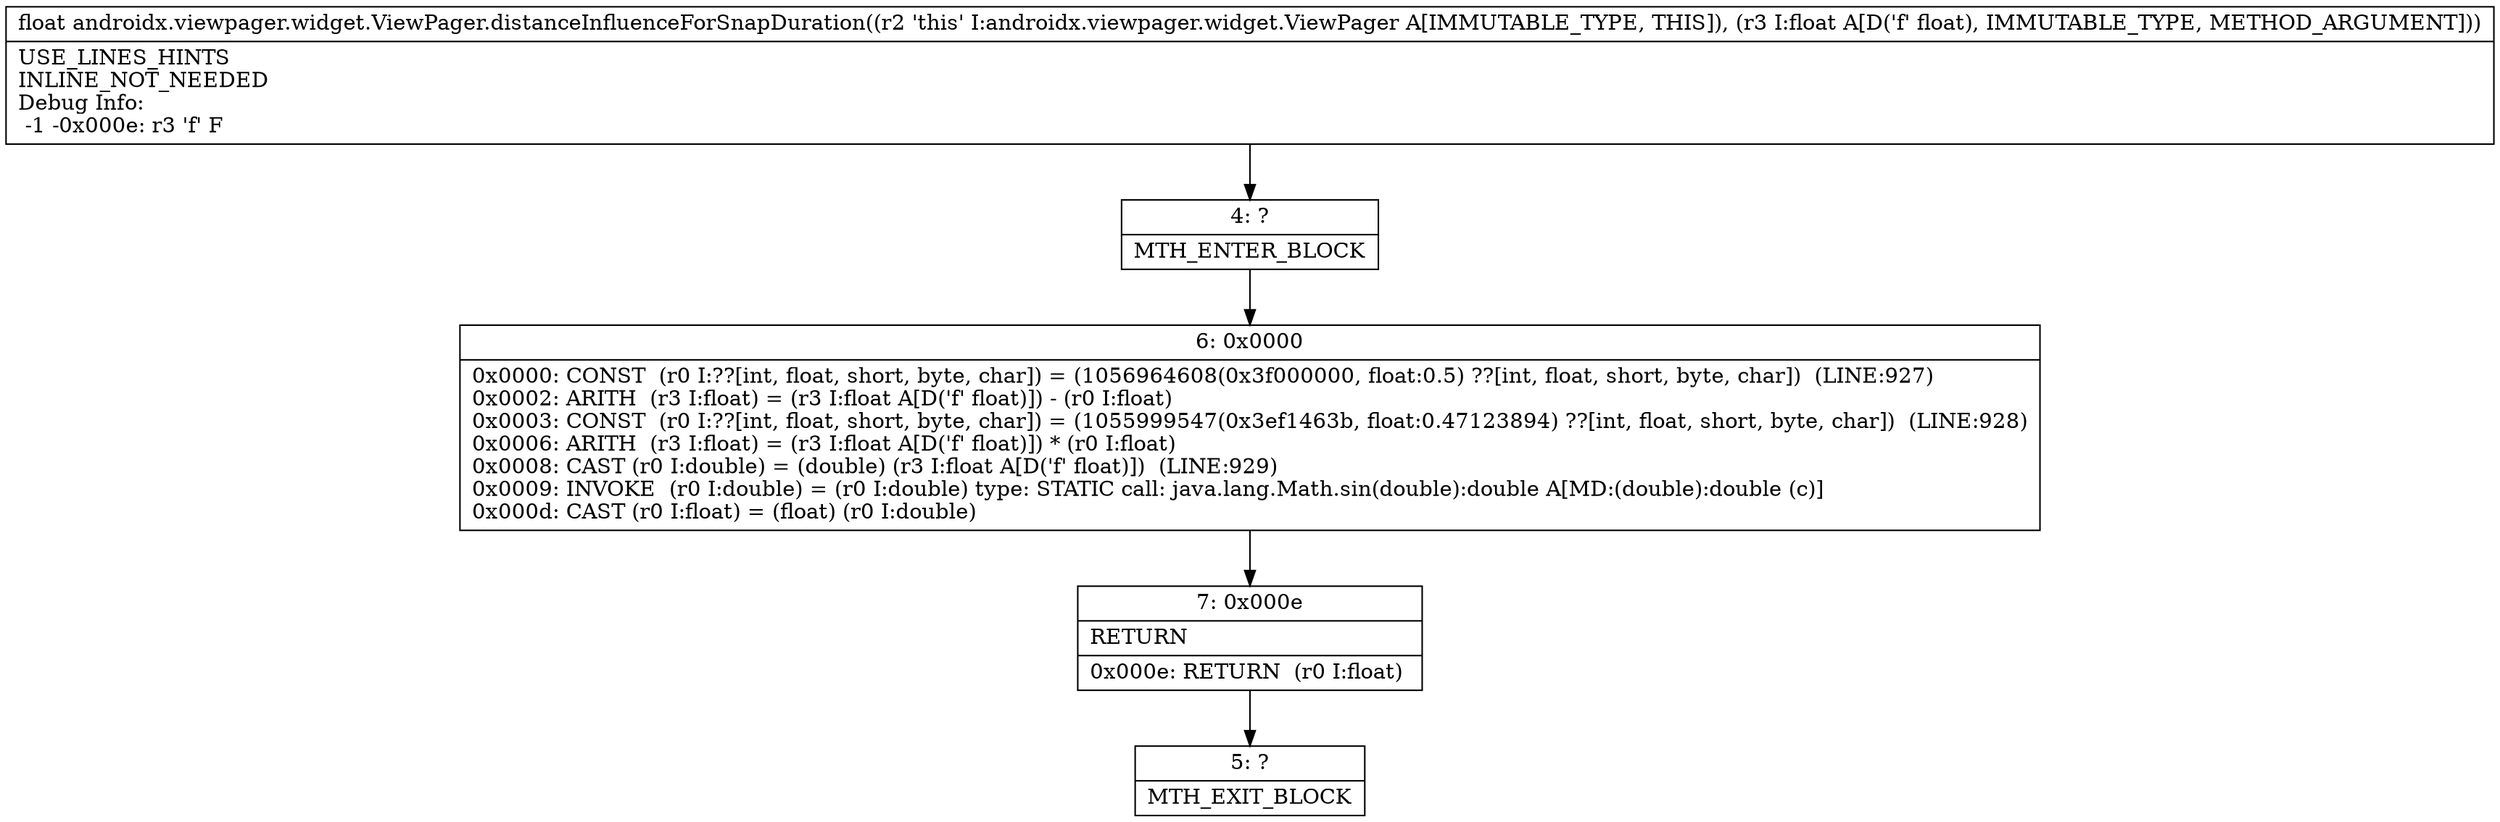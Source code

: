 digraph "CFG forandroidx.viewpager.widget.ViewPager.distanceInfluenceForSnapDuration(F)F" {
Node_4 [shape=record,label="{4\:\ ?|MTH_ENTER_BLOCK\l}"];
Node_6 [shape=record,label="{6\:\ 0x0000|0x0000: CONST  (r0 I:??[int, float, short, byte, char]) = (1056964608(0x3f000000, float:0.5) ??[int, float, short, byte, char])  (LINE:927)\l0x0002: ARITH  (r3 I:float) = (r3 I:float A[D('f' float)]) \- (r0 I:float) \l0x0003: CONST  (r0 I:??[int, float, short, byte, char]) = (1055999547(0x3ef1463b, float:0.47123894) ??[int, float, short, byte, char])  (LINE:928)\l0x0006: ARITH  (r3 I:float) = (r3 I:float A[D('f' float)]) * (r0 I:float) \l0x0008: CAST (r0 I:double) = (double) (r3 I:float A[D('f' float)])  (LINE:929)\l0x0009: INVOKE  (r0 I:double) = (r0 I:double) type: STATIC call: java.lang.Math.sin(double):double A[MD:(double):double (c)]\l0x000d: CAST (r0 I:float) = (float) (r0 I:double) \l}"];
Node_7 [shape=record,label="{7\:\ 0x000e|RETURN\l|0x000e: RETURN  (r0 I:float) \l}"];
Node_5 [shape=record,label="{5\:\ ?|MTH_EXIT_BLOCK\l}"];
MethodNode[shape=record,label="{float androidx.viewpager.widget.ViewPager.distanceInfluenceForSnapDuration((r2 'this' I:androidx.viewpager.widget.ViewPager A[IMMUTABLE_TYPE, THIS]), (r3 I:float A[D('f' float), IMMUTABLE_TYPE, METHOD_ARGUMENT]))  | USE_LINES_HINTS\lINLINE_NOT_NEEDED\lDebug Info:\l  \-1 \-0x000e: r3 'f' F\l}"];
MethodNode -> Node_4;Node_4 -> Node_6;
Node_6 -> Node_7;
Node_7 -> Node_5;
}

